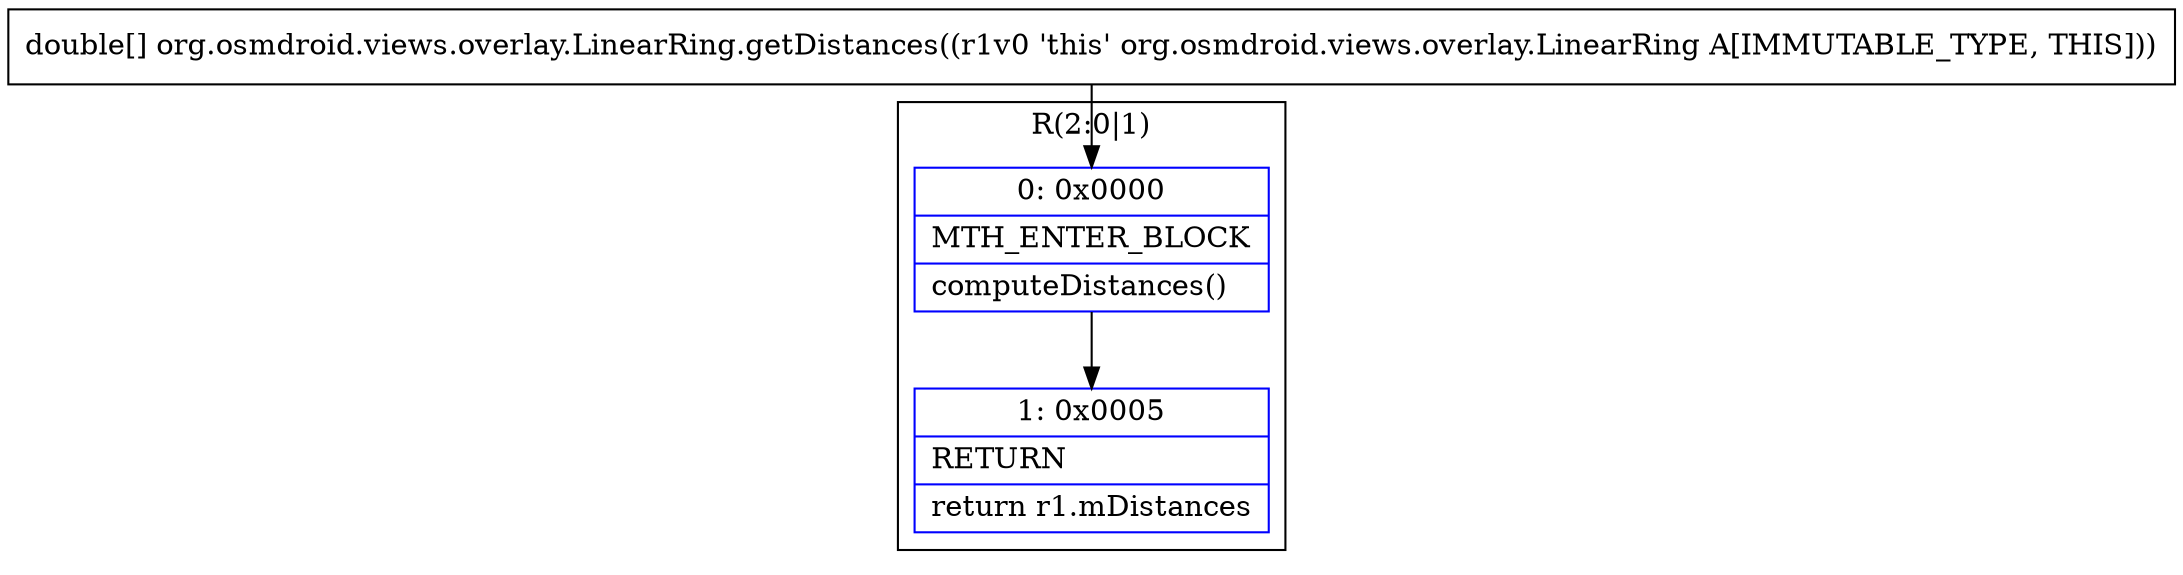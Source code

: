 digraph "CFG fororg.osmdroid.views.overlay.LinearRing.getDistances()[D" {
subgraph cluster_Region_954010910 {
label = "R(2:0|1)";
node [shape=record,color=blue];
Node_0 [shape=record,label="{0\:\ 0x0000|MTH_ENTER_BLOCK\l|computeDistances()\l}"];
Node_1 [shape=record,label="{1\:\ 0x0005|RETURN\l|return r1.mDistances\l}"];
}
MethodNode[shape=record,label="{double[] org.osmdroid.views.overlay.LinearRing.getDistances((r1v0 'this' org.osmdroid.views.overlay.LinearRing A[IMMUTABLE_TYPE, THIS])) }"];
MethodNode -> Node_0;
Node_0 -> Node_1;
}

